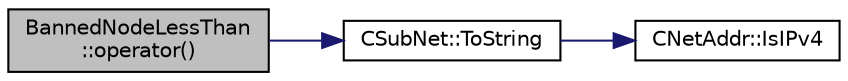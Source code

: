 digraph "BannedNodeLessThan::operator()"
{
  edge [fontname="Helvetica",fontsize="10",labelfontname="Helvetica",labelfontsize="10"];
  node [fontname="Helvetica",fontsize="10",shape=record];
  rankdir="LR";
  Node11 [label="BannedNodeLessThan\l::operator()",height=0.2,width=0.4,color="black", fillcolor="grey75", style="filled", fontcolor="black"];
  Node11 -> Node12 [color="midnightblue",fontsize="10",style="solid",fontname="Helvetica"];
  Node12 [label="CSubNet::ToString",height=0.2,width=0.4,color="black", fillcolor="white", style="filled",URL="$d9/d87/class_c_sub_net.html#a91cabfec6c5056fe8f8b477334563880"];
  Node12 -> Node13 [color="midnightblue",fontsize="10",style="solid",fontname="Helvetica"];
  Node13 [label="CNetAddr::IsIPv4",height=0.2,width=0.4,color="black", fillcolor="white", style="filled",URL="$d3/dc3/class_c_net_addr.html#a7021b79e9a33c342b68db09dbb6c2293"];
}
